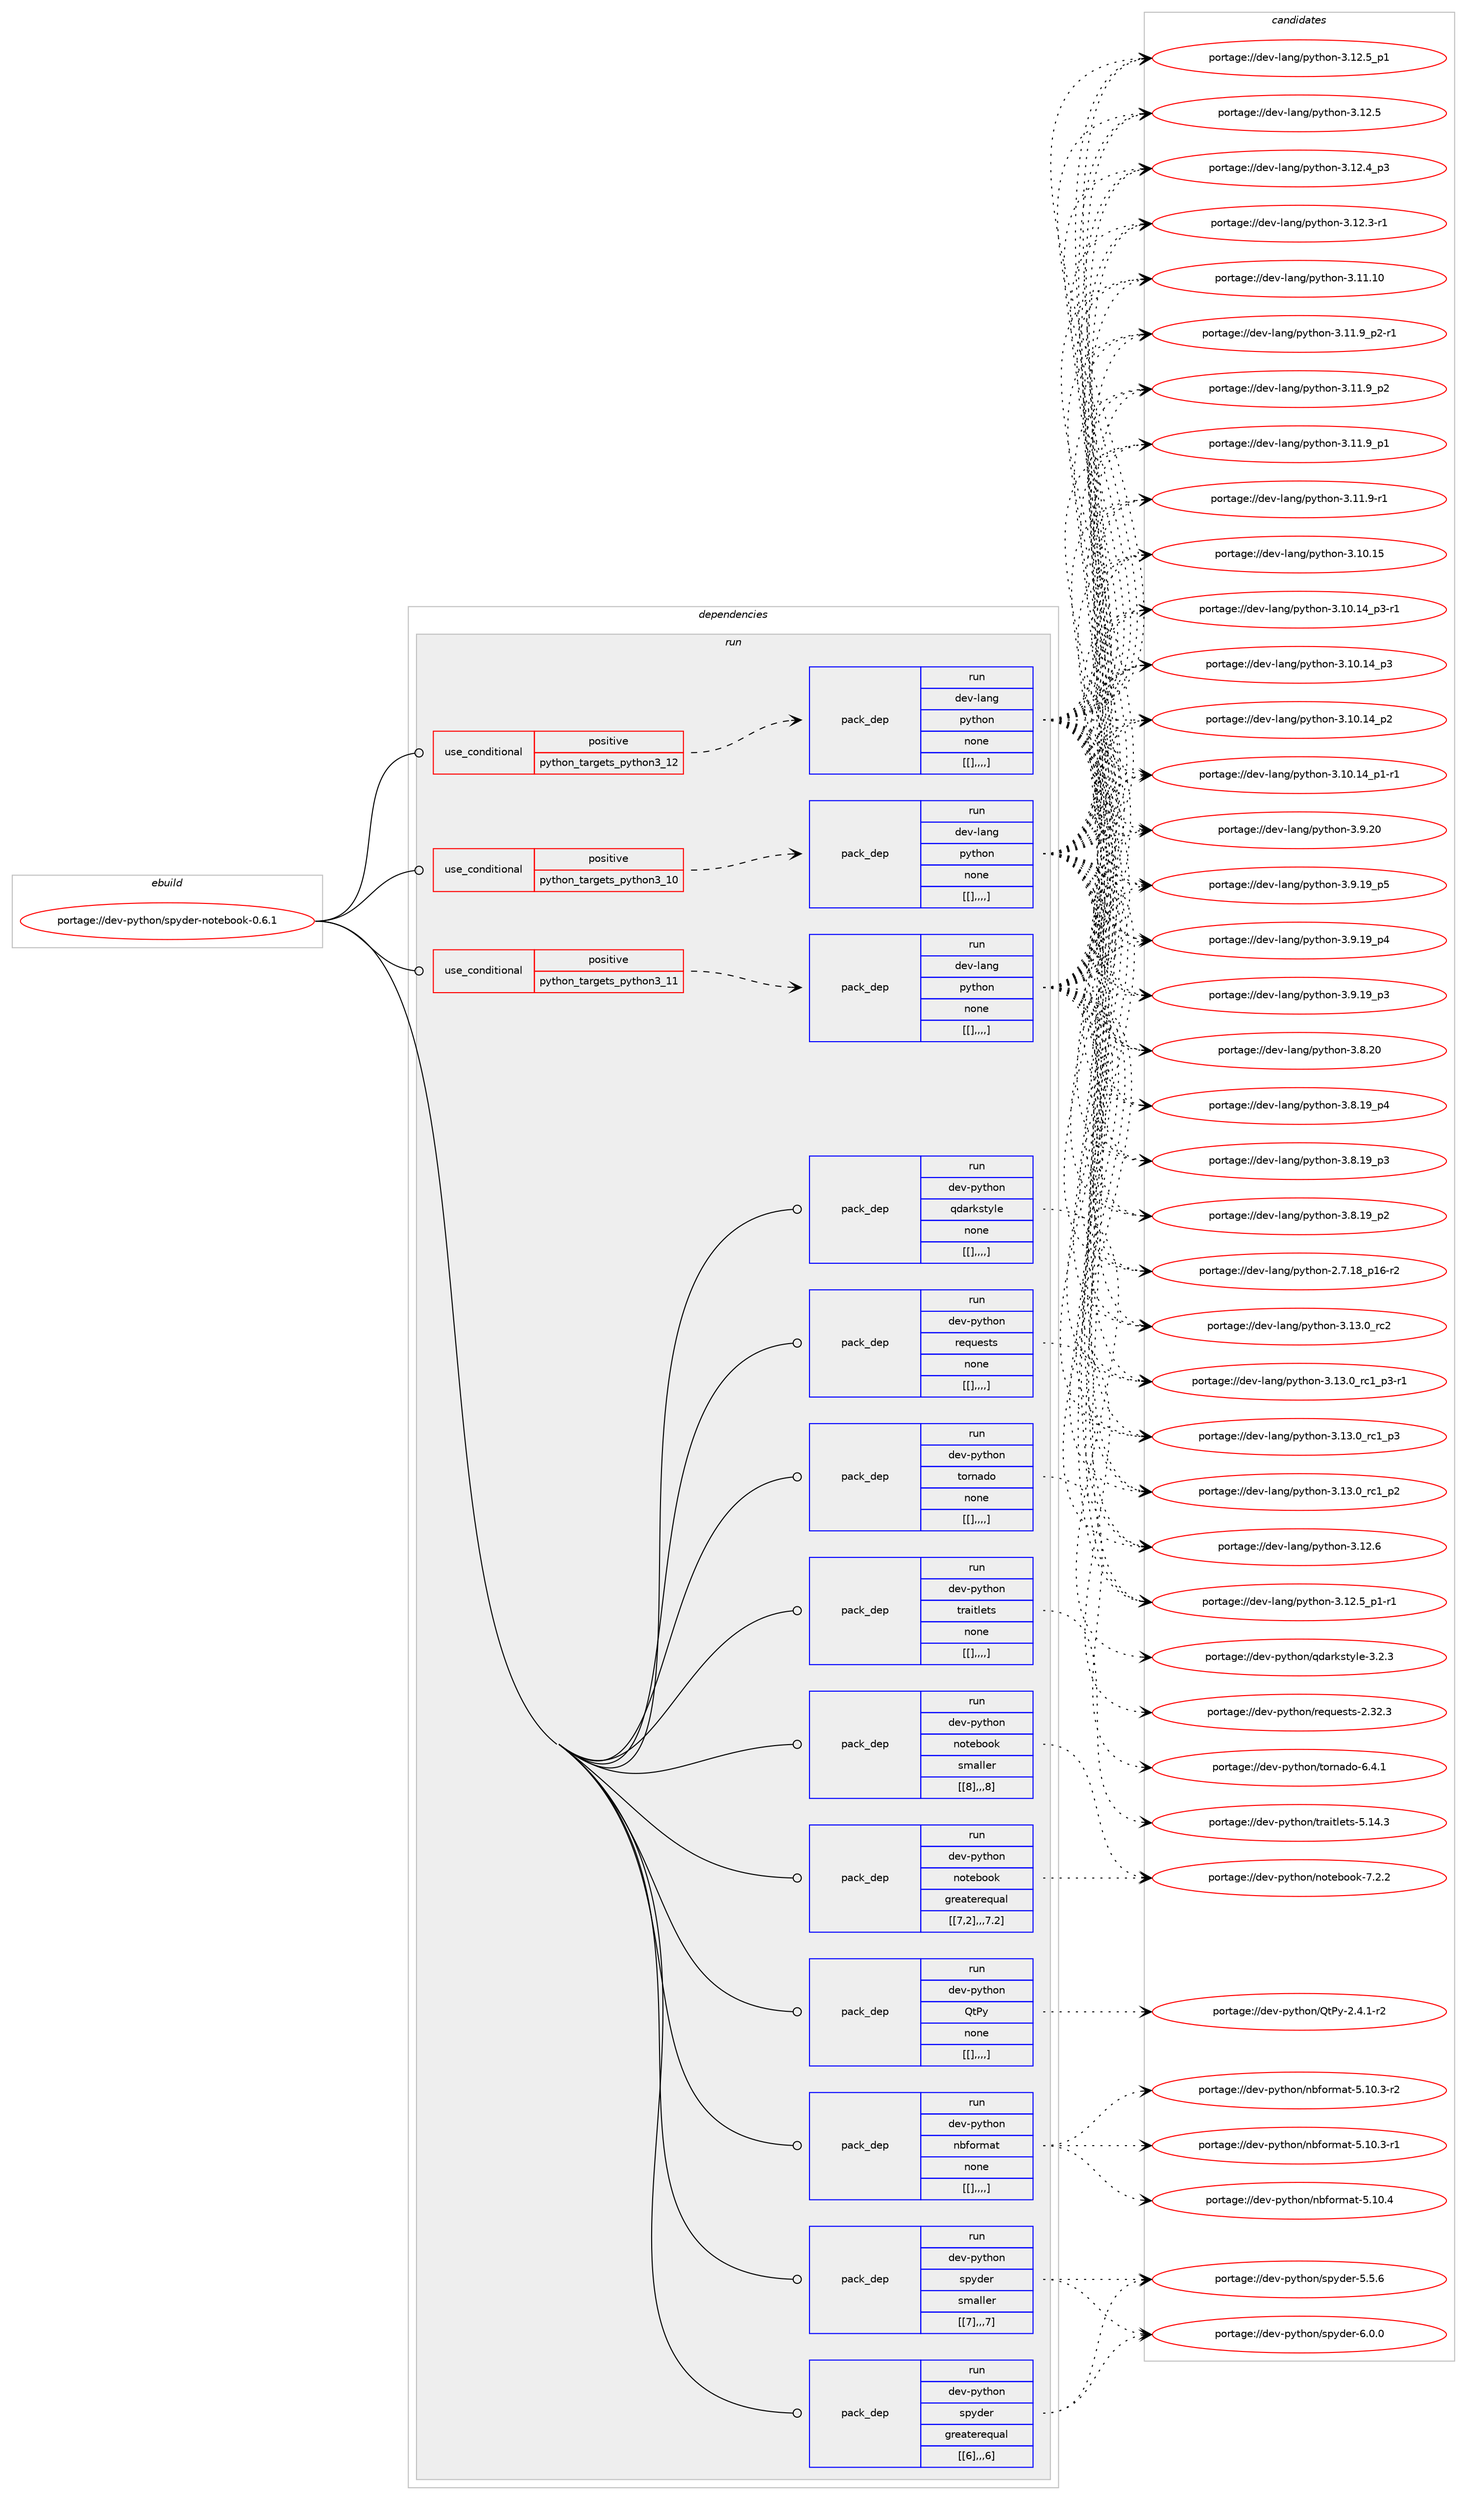 digraph prolog {

# *************
# Graph options
# *************

newrank=true;
concentrate=true;
compound=true;
graph [rankdir=LR,fontname=Helvetica,fontsize=10,ranksep=1.5];#, ranksep=2.5, nodesep=0.2];
edge  [arrowhead=vee];
node  [fontname=Helvetica,fontsize=10];

# **********
# The ebuild
# **********

subgraph cluster_leftcol {
color=gray;
label=<<i>ebuild</i>>;
id [label="portage://dev-python/spyder-notebook-0.6.1", color=red, width=4, href="../dev-python/spyder-notebook-0.6.1.svg"];
}

# ****************
# The dependencies
# ****************

subgraph cluster_midcol {
color=gray;
label=<<i>dependencies</i>>;
subgraph cluster_compile {
fillcolor="#eeeeee";
style=filled;
label=<<i>compile</i>>;
}
subgraph cluster_compileandrun {
fillcolor="#eeeeee";
style=filled;
label=<<i>compile and run</i>>;
}
subgraph cluster_run {
fillcolor="#eeeeee";
style=filled;
label=<<i>run</i>>;
subgraph cond41006 {
dependency166585 [label=<<TABLE BORDER="0" CELLBORDER="1" CELLSPACING="0" CELLPADDING="4"><TR><TD ROWSPAN="3" CELLPADDING="10">use_conditional</TD></TR><TR><TD>positive</TD></TR><TR><TD>python_targets_python3_10</TD></TR></TABLE>>, shape=none, color=red];
subgraph pack124318 {
dependency166586 [label=<<TABLE BORDER="0" CELLBORDER="1" CELLSPACING="0" CELLPADDING="4" WIDTH="220"><TR><TD ROWSPAN="6" CELLPADDING="30">pack_dep</TD></TR><TR><TD WIDTH="110">run</TD></TR><TR><TD>dev-lang</TD></TR><TR><TD>python</TD></TR><TR><TD>none</TD></TR><TR><TD>[[],,,,]</TD></TR></TABLE>>, shape=none, color=blue];
}
dependency166585:e -> dependency166586:w [weight=20,style="dashed",arrowhead="vee"];
}
id:e -> dependency166585:w [weight=20,style="solid",arrowhead="odot"];
subgraph cond41007 {
dependency166587 [label=<<TABLE BORDER="0" CELLBORDER="1" CELLSPACING="0" CELLPADDING="4"><TR><TD ROWSPAN="3" CELLPADDING="10">use_conditional</TD></TR><TR><TD>positive</TD></TR><TR><TD>python_targets_python3_11</TD></TR></TABLE>>, shape=none, color=red];
subgraph pack124319 {
dependency166588 [label=<<TABLE BORDER="0" CELLBORDER="1" CELLSPACING="0" CELLPADDING="4" WIDTH="220"><TR><TD ROWSPAN="6" CELLPADDING="30">pack_dep</TD></TR><TR><TD WIDTH="110">run</TD></TR><TR><TD>dev-lang</TD></TR><TR><TD>python</TD></TR><TR><TD>none</TD></TR><TR><TD>[[],,,,]</TD></TR></TABLE>>, shape=none, color=blue];
}
dependency166587:e -> dependency166588:w [weight=20,style="dashed",arrowhead="vee"];
}
id:e -> dependency166587:w [weight=20,style="solid",arrowhead="odot"];
subgraph cond41008 {
dependency166589 [label=<<TABLE BORDER="0" CELLBORDER="1" CELLSPACING="0" CELLPADDING="4"><TR><TD ROWSPAN="3" CELLPADDING="10">use_conditional</TD></TR><TR><TD>positive</TD></TR><TR><TD>python_targets_python3_12</TD></TR></TABLE>>, shape=none, color=red];
subgraph pack124320 {
dependency166590 [label=<<TABLE BORDER="0" CELLBORDER="1" CELLSPACING="0" CELLPADDING="4" WIDTH="220"><TR><TD ROWSPAN="6" CELLPADDING="30">pack_dep</TD></TR><TR><TD WIDTH="110">run</TD></TR><TR><TD>dev-lang</TD></TR><TR><TD>python</TD></TR><TR><TD>none</TD></TR><TR><TD>[[],,,,]</TD></TR></TABLE>>, shape=none, color=blue];
}
dependency166589:e -> dependency166590:w [weight=20,style="dashed",arrowhead="vee"];
}
id:e -> dependency166589:w [weight=20,style="solid",arrowhead="odot"];
subgraph pack124321 {
dependency166591 [label=<<TABLE BORDER="0" CELLBORDER="1" CELLSPACING="0" CELLPADDING="4" WIDTH="220"><TR><TD ROWSPAN="6" CELLPADDING="30">pack_dep</TD></TR><TR><TD WIDTH="110">run</TD></TR><TR><TD>dev-python</TD></TR><TR><TD>QtPy</TD></TR><TR><TD>none</TD></TR><TR><TD>[[],,,,]</TD></TR></TABLE>>, shape=none, color=blue];
}
id:e -> dependency166591:w [weight=20,style="solid",arrowhead="odot"];
subgraph pack124322 {
dependency166592 [label=<<TABLE BORDER="0" CELLBORDER="1" CELLSPACING="0" CELLPADDING="4" WIDTH="220"><TR><TD ROWSPAN="6" CELLPADDING="30">pack_dep</TD></TR><TR><TD WIDTH="110">run</TD></TR><TR><TD>dev-python</TD></TR><TR><TD>nbformat</TD></TR><TR><TD>none</TD></TR><TR><TD>[[],,,,]</TD></TR></TABLE>>, shape=none, color=blue];
}
id:e -> dependency166592:w [weight=20,style="solid",arrowhead="odot"];
subgraph pack124323 {
dependency166593 [label=<<TABLE BORDER="0" CELLBORDER="1" CELLSPACING="0" CELLPADDING="4" WIDTH="220"><TR><TD ROWSPAN="6" CELLPADDING="30">pack_dep</TD></TR><TR><TD WIDTH="110">run</TD></TR><TR><TD>dev-python</TD></TR><TR><TD>notebook</TD></TR><TR><TD>greaterequal</TD></TR><TR><TD>[[7,2],,,7.2]</TD></TR></TABLE>>, shape=none, color=blue];
}
id:e -> dependency166593:w [weight=20,style="solid",arrowhead="odot"];
subgraph pack124324 {
dependency166594 [label=<<TABLE BORDER="0" CELLBORDER="1" CELLSPACING="0" CELLPADDING="4" WIDTH="220"><TR><TD ROWSPAN="6" CELLPADDING="30">pack_dep</TD></TR><TR><TD WIDTH="110">run</TD></TR><TR><TD>dev-python</TD></TR><TR><TD>notebook</TD></TR><TR><TD>smaller</TD></TR><TR><TD>[[8],,,8]</TD></TR></TABLE>>, shape=none, color=blue];
}
id:e -> dependency166594:w [weight=20,style="solid",arrowhead="odot"];
subgraph pack124325 {
dependency166595 [label=<<TABLE BORDER="0" CELLBORDER="1" CELLSPACING="0" CELLPADDING="4" WIDTH="220"><TR><TD ROWSPAN="6" CELLPADDING="30">pack_dep</TD></TR><TR><TD WIDTH="110">run</TD></TR><TR><TD>dev-python</TD></TR><TR><TD>qdarkstyle</TD></TR><TR><TD>none</TD></TR><TR><TD>[[],,,,]</TD></TR></TABLE>>, shape=none, color=blue];
}
id:e -> dependency166595:w [weight=20,style="solid",arrowhead="odot"];
subgraph pack124326 {
dependency166596 [label=<<TABLE BORDER="0" CELLBORDER="1" CELLSPACING="0" CELLPADDING="4" WIDTH="220"><TR><TD ROWSPAN="6" CELLPADDING="30">pack_dep</TD></TR><TR><TD WIDTH="110">run</TD></TR><TR><TD>dev-python</TD></TR><TR><TD>requests</TD></TR><TR><TD>none</TD></TR><TR><TD>[[],,,,]</TD></TR></TABLE>>, shape=none, color=blue];
}
id:e -> dependency166596:w [weight=20,style="solid",arrowhead="odot"];
subgraph pack124327 {
dependency166597 [label=<<TABLE BORDER="0" CELLBORDER="1" CELLSPACING="0" CELLPADDING="4" WIDTH="220"><TR><TD ROWSPAN="6" CELLPADDING="30">pack_dep</TD></TR><TR><TD WIDTH="110">run</TD></TR><TR><TD>dev-python</TD></TR><TR><TD>spyder</TD></TR><TR><TD>greaterequal</TD></TR><TR><TD>[[6],,,6]</TD></TR></TABLE>>, shape=none, color=blue];
}
id:e -> dependency166597:w [weight=20,style="solid",arrowhead="odot"];
subgraph pack124328 {
dependency166598 [label=<<TABLE BORDER="0" CELLBORDER="1" CELLSPACING="0" CELLPADDING="4" WIDTH="220"><TR><TD ROWSPAN="6" CELLPADDING="30">pack_dep</TD></TR><TR><TD WIDTH="110">run</TD></TR><TR><TD>dev-python</TD></TR><TR><TD>spyder</TD></TR><TR><TD>smaller</TD></TR><TR><TD>[[7],,,7]</TD></TR></TABLE>>, shape=none, color=blue];
}
id:e -> dependency166598:w [weight=20,style="solid",arrowhead="odot"];
subgraph pack124329 {
dependency166599 [label=<<TABLE BORDER="0" CELLBORDER="1" CELLSPACING="0" CELLPADDING="4" WIDTH="220"><TR><TD ROWSPAN="6" CELLPADDING="30">pack_dep</TD></TR><TR><TD WIDTH="110">run</TD></TR><TR><TD>dev-python</TD></TR><TR><TD>tornado</TD></TR><TR><TD>none</TD></TR><TR><TD>[[],,,,]</TD></TR></TABLE>>, shape=none, color=blue];
}
id:e -> dependency166599:w [weight=20,style="solid",arrowhead="odot"];
subgraph pack124330 {
dependency166600 [label=<<TABLE BORDER="0" CELLBORDER="1" CELLSPACING="0" CELLPADDING="4" WIDTH="220"><TR><TD ROWSPAN="6" CELLPADDING="30">pack_dep</TD></TR><TR><TD WIDTH="110">run</TD></TR><TR><TD>dev-python</TD></TR><TR><TD>traitlets</TD></TR><TR><TD>none</TD></TR><TR><TD>[[],,,,]</TD></TR></TABLE>>, shape=none, color=blue];
}
id:e -> dependency166600:w [weight=20,style="solid",arrowhead="odot"];
}
}

# **************
# The candidates
# **************

subgraph cluster_choices {
rank=same;
color=gray;
label=<<i>candidates</i>>;

subgraph choice124318 {
color=black;
nodesep=1;
choice10010111845108971101034711212111610411111045514649514648951149950 [label="portage://dev-lang/python-3.13.0_rc2", color=red, width=4,href="../dev-lang/python-3.13.0_rc2.svg"];
choice1001011184510897110103471121211161041111104551464951464895114994995112514511449 [label="portage://dev-lang/python-3.13.0_rc1_p3-r1", color=red, width=4,href="../dev-lang/python-3.13.0_rc1_p3-r1.svg"];
choice100101118451089711010347112121116104111110455146495146489511499499511251 [label="portage://dev-lang/python-3.13.0_rc1_p3", color=red, width=4,href="../dev-lang/python-3.13.0_rc1_p3.svg"];
choice100101118451089711010347112121116104111110455146495146489511499499511250 [label="portage://dev-lang/python-3.13.0_rc1_p2", color=red, width=4,href="../dev-lang/python-3.13.0_rc1_p2.svg"];
choice10010111845108971101034711212111610411111045514649504654 [label="portage://dev-lang/python-3.12.6", color=red, width=4,href="../dev-lang/python-3.12.6.svg"];
choice1001011184510897110103471121211161041111104551464950465395112494511449 [label="portage://dev-lang/python-3.12.5_p1-r1", color=red, width=4,href="../dev-lang/python-3.12.5_p1-r1.svg"];
choice100101118451089711010347112121116104111110455146495046539511249 [label="portage://dev-lang/python-3.12.5_p1", color=red, width=4,href="../dev-lang/python-3.12.5_p1.svg"];
choice10010111845108971101034711212111610411111045514649504653 [label="portage://dev-lang/python-3.12.5", color=red, width=4,href="../dev-lang/python-3.12.5.svg"];
choice100101118451089711010347112121116104111110455146495046529511251 [label="portage://dev-lang/python-3.12.4_p3", color=red, width=4,href="../dev-lang/python-3.12.4_p3.svg"];
choice100101118451089711010347112121116104111110455146495046514511449 [label="portage://dev-lang/python-3.12.3-r1", color=red, width=4,href="../dev-lang/python-3.12.3-r1.svg"];
choice1001011184510897110103471121211161041111104551464949464948 [label="portage://dev-lang/python-3.11.10", color=red, width=4,href="../dev-lang/python-3.11.10.svg"];
choice1001011184510897110103471121211161041111104551464949465795112504511449 [label="portage://dev-lang/python-3.11.9_p2-r1", color=red, width=4,href="../dev-lang/python-3.11.9_p2-r1.svg"];
choice100101118451089711010347112121116104111110455146494946579511250 [label="portage://dev-lang/python-3.11.9_p2", color=red, width=4,href="../dev-lang/python-3.11.9_p2.svg"];
choice100101118451089711010347112121116104111110455146494946579511249 [label="portage://dev-lang/python-3.11.9_p1", color=red, width=4,href="../dev-lang/python-3.11.9_p1.svg"];
choice100101118451089711010347112121116104111110455146494946574511449 [label="portage://dev-lang/python-3.11.9-r1", color=red, width=4,href="../dev-lang/python-3.11.9-r1.svg"];
choice1001011184510897110103471121211161041111104551464948464953 [label="portage://dev-lang/python-3.10.15", color=red, width=4,href="../dev-lang/python-3.10.15.svg"];
choice100101118451089711010347112121116104111110455146494846495295112514511449 [label="portage://dev-lang/python-3.10.14_p3-r1", color=red, width=4,href="../dev-lang/python-3.10.14_p3-r1.svg"];
choice10010111845108971101034711212111610411111045514649484649529511251 [label="portage://dev-lang/python-3.10.14_p3", color=red, width=4,href="../dev-lang/python-3.10.14_p3.svg"];
choice10010111845108971101034711212111610411111045514649484649529511250 [label="portage://dev-lang/python-3.10.14_p2", color=red, width=4,href="../dev-lang/python-3.10.14_p2.svg"];
choice100101118451089711010347112121116104111110455146494846495295112494511449 [label="portage://dev-lang/python-3.10.14_p1-r1", color=red, width=4,href="../dev-lang/python-3.10.14_p1-r1.svg"];
choice10010111845108971101034711212111610411111045514657465048 [label="portage://dev-lang/python-3.9.20", color=red, width=4,href="../dev-lang/python-3.9.20.svg"];
choice100101118451089711010347112121116104111110455146574649579511253 [label="portage://dev-lang/python-3.9.19_p5", color=red, width=4,href="../dev-lang/python-3.9.19_p5.svg"];
choice100101118451089711010347112121116104111110455146574649579511252 [label="portage://dev-lang/python-3.9.19_p4", color=red, width=4,href="../dev-lang/python-3.9.19_p4.svg"];
choice100101118451089711010347112121116104111110455146574649579511251 [label="portage://dev-lang/python-3.9.19_p3", color=red, width=4,href="../dev-lang/python-3.9.19_p3.svg"];
choice10010111845108971101034711212111610411111045514656465048 [label="portage://dev-lang/python-3.8.20", color=red, width=4,href="../dev-lang/python-3.8.20.svg"];
choice100101118451089711010347112121116104111110455146564649579511252 [label="portage://dev-lang/python-3.8.19_p4", color=red, width=4,href="../dev-lang/python-3.8.19_p4.svg"];
choice100101118451089711010347112121116104111110455146564649579511251 [label="portage://dev-lang/python-3.8.19_p3", color=red, width=4,href="../dev-lang/python-3.8.19_p3.svg"];
choice100101118451089711010347112121116104111110455146564649579511250 [label="portage://dev-lang/python-3.8.19_p2", color=red, width=4,href="../dev-lang/python-3.8.19_p2.svg"];
choice100101118451089711010347112121116104111110455046554649569511249544511450 [label="portage://dev-lang/python-2.7.18_p16-r2", color=red, width=4,href="../dev-lang/python-2.7.18_p16-r2.svg"];
dependency166586:e -> choice10010111845108971101034711212111610411111045514649514648951149950:w [style=dotted,weight="100"];
dependency166586:e -> choice1001011184510897110103471121211161041111104551464951464895114994995112514511449:w [style=dotted,weight="100"];
dependency166586:e -> choice100101118451089711010347112121116104111110455146495146489511499499511251:w [style=dotted,weight="100"];
dependency166586:e -> choice100101118451089711010347112121116104111110455146495146489511499499511250:w [style=dotted,weight="100"];
dependency166586:e -> choice10010111845108971101034711212111610411111045514649504654:w [style=dotted,weight="100"];
dependency166586:e -> choice1001011184510897110103471121211161041111104551464950465395112494511449:w [style=dotted,weight="100"];
dependency166586:e -> choice100101118451089711010347112121116104111110455146495046539511249:w [style=dotted,weight="100"];
dependency166586:e -> choice10010111845108971101034711212111610411111045514649504653:w [style=dotted,weight="100"];
dependency166586:e -> choice100101118451089711010347112121116104111110455146495046529511251:w [style=dotted,weight="100"];
dependency166586:e -> choice100101118451089711010347112121116104111110455146495046514511449:w [style=dotted,weight="100"];
dependency166586:e -> choice1001011184510897110103471121211161041111104551464949464948:w [style=dotted,weight="100"];
dependency166586:e -> choice1001011184510897110103471121211161041111104551464949465795112504511449:w [style=dotted,weight="100"];
dependency166586:e -> choice100101118451089711010347112121116104111110455146494946579511250:w [style=dotted,weight="100"];
dependency166586:e -> choice100101118451089711010347112121116104111110455146494946579511249:w [style=dotted,weight="100"];
dependency166586:e -> choice100101118451089711010347112121116104111110455146494946574511449:w [style=dotted,weight="100"];
dependency166586:e -> choice1001011184510897110103471121211161041111104551464948464953:w [style=dotted,weight="100"];
dependency166586:e -> choice100101118451089711010347112121116104111110455146494846495295112514511449:w [style=dotted,weight="100"];
dependency166586:e -> choice10010111845108971101034711212111610411111045514649484649529511251:w [style=dotted,weight="100"];
dependency166586:e -> choice10010111845108971101034711212111610411111045514649484649529511250:w [style=dotted,weight="100"];
dependency166586:e -> choice100101118451089711010347112121116104111110455146494846495295112494511449:w [style=dotted,weight="100"];
dependency166586:e -> choice10010111845108971101034711212111610411111045514657465048:w [style=dotted,weight="100"];
dependency166586:e -> choice100101118451089711010347112121116104111110455146574649579511253:w [style=dotted,weight="100"];
dependency166586:e -> choice100101118451089711010347112121116104111110455146574649579511252:w [style=dotted,weight="100"];
dependency166586:e -> choice100101118451089711010347112121116104111110455146574649579511251:w [style=dotted,weight="100"];
dependency166586:e -> choice10010111845108971101034711212111610411111045514656465048:w [style=dotted,weight="100"];
dependency166586:e -> choice100101118451089711010347112121116104111110455146564649579511252:w [style=dotted,weight="100"];
dependency166586:e -> choice100101118451089711010347112121116104111110455146564649579511251:w [style=dotted,weight="100"];
dependency166586:e -> choice100101118451089711010347112121116104111110455146564649579511250:w [style=dotted,weight="100"];
dependency166586:e -> choice100101118451089711010347112121116104111110455046554649569511249544511450:w [style=dotted,weight="100"];
}
subgraph choice124319 {
color=black;
nodesep=1;
choice10010111845108971101034711212111610411111045514649514648951149950 [label="portage://dev-lang/python-3.13.0_rc2", color=red, width=4,href="../dev-lang/python-3.13.0_rc2.svg"];
choice1001011184510897110103471121211161041111104551464951464895114994995112514511449 [label="portage://dev-lang/python-3.13.0_rc1_p3-r1", color=red, width=4,href="../dev-lang/python-3.13.0_rc1_p3-r1.svg"];
choice100101118451089711010347112121116104111110455146495146489511499499511251 [label="portage://dev-lang/python-3.13.0_rc1_p3", color=red, width=4,href="../dev-lang/python-3.13.0_rc1_p3.svg"];
choice100101118451089711010347112121116104111110455146495146489511499499511250 [label="portage://dev-lang/python-3.13.0_rc1_p2", color=red, width=4,href="../dev-lang/python-3.13.0_rc1_p2.svg"];
choice10010111845108971101034711212111610411111045514649504654 [label="portage://dev-lang/python-3.12.6", color=red, width=4,href="../dev-lang/python-3.12.6.svg"];
choice1001011184510897110103471121211161041111104551464950465395112494511449 [label="portage://dev-lang/python-3.12.5_p1-r1", color=red, width=4,href="../dev-lang/python-3.12.5_p1-r1.svg"];
choice100101118451089711010347112121116104111110455146495046539511249 [label="portage://dev-lang/python-3.12.5_p1", color=red, width=4,href="../dev-lang/python-3.12.5_p1.svg"];
choice10010111845108971101034711212111610411111045514649504653 [label="portage://dev-lang/python-3.12.5", color=red, width=4,href="../dev-lang/python-3.12.5.svg"];
choice100101118451089711010347112121116104111110455146495046529511251 [label="portage://dev-lang/python-3.12.4_p3", color=red, width=4,href="../dev-lang/python-3.12.4_p3.svg"];
choice100101118451089711010347112121116104111110455146495046514511449 [label="portage://dev-lang/python-3.12.3-r1", color=red, width=4,href="../dev-lang/python-3.12.3-r1.svg"];
choice1001011184510897110103471121211161041111104551464949464948 [label="portage://dev-lang/python-3.11.10", color=red, width=4,href="../dev-lang/python-3.11.10.svg"];
choice1001011184510897110103471121211161041111104551464949465795112504511449 [label="portage://dev-lang/python-3.11.9_p2-r1", color=red, width=4,href="../dev-lang/python-3.11.9_p2-r1.svg"];
choice100101118451089711010347112121116104111110455146494946579511250 [label="portage://dev-lang/python-3.11.9_p2", color=red, width=4,href="../dev-lang/python-3.11.9_p2.svg"];
choice100101118451089711010347112121116104111110455146494946579511249 [label="portage://dev-lang/python-3.11.9_p1", color=red, width=4,href="../dev-lang/python-3.11.9_p1.svg"];
choice100101118451089711010347112121116104111110455146494946574511449 [label="portage://dev-lang/python-3.11.9-r1", color=red, width=4,href="../dev-lang/python-3.11.9-r1.svg"];
choice1001011184510897110103471121211161041111104551464948464953 [label="portage://dev-lang/python-3.10.15", color=red, width=4,href="../dev-lang/python-3.10.15.svg"];
choice100101118451089711010347112121116104111110455146494846495295112514511449 [label="portage://dev-lang/python-3.10.14_p3-r1", color=red, width=4,href="../dev-lang/python-3.10.14_p3-r1.svg"];
choice10010111845108971101034711212111610411111045514649484649529511251 [label="portage://dev-lang/python-3.10.14_p3", color=red, width=4,href="../dev-lang/python-3.10.14_p3.svg"];
choice10010111845108971101034711212111610411111045514649484649529511250 [label="portage://dev-lang/python-3.10.14_p2", color=red, width=4,href="../dev-lang/python-3.10.14_p2.svg"];
choice100101118451089711010347112121116104111110455146494846495295112494511449 [label="portage://dev-lang/python-3.10.14_p1-r1", color=red, width=4,href="../dev-lang/python-3.10.14_p1-r1.svg"];
choice10010111845108971101034711212111610411111045514657465048 [label="portage://dev-lang/python-3.9.20", color=red, width=4,href="../dev-lang/python-3.9.20.svg"];
choice100101118451089711010347112121116104111110455146574649579511253 [label="portage://dev-lang/python-3.9.19_p5", color=red, width=4,href="../dev-lang/python-3.9.19_p5.svg"];
choice100101118451089711010347112121116104111110455146574649579511252 [label="portage://dev-lang/python-3.9.19_p4", color=red, width=4,href="../dev-lang/python-3.9.19_p4.svg"];
choice100101118451089711010347112121116104111110455146574649579511251 [label="portage://dev-lang/python-3.9.19_p3", color=red, width=4,href="../dev-lang/python-3.9.19_p3.svg"];
choice10010111845108971101034711212111610411111045514656465048 [label="portage://dev-lang/python-3.8.20", color=red, width=4,href="../dev-lang/python-3.8.20.svg"];
choice100101118451089711010347112121116104111110455146564649579511252 [label="portage://dev-lang/python-3.8.19_p4", color=red, width=4,href="../dev-lang/python-3.8.19_p4.svg"];
choice100101118451089711010347112121116104111110455146564649579511251 [label="portage://dev-lang/python-3.8.19_p3", color=red, width=4,href="../dev-lang/python-3.8.19_p3.svg"];
choice100101118451089711010347112121116104111110455146564649579511250 [label="portage://dev-lang/python-3.8.19_p2", color=red, width=4,href="../dev-lang/python-3.8.19_p2.svg"];
choice100101118451089711010347112121116104111110455046554649569511249544511450 [label="portage://dev-lang/python-2.7.18_p16-r2", color=red, width=4,href="../dev-lang/python-2.7.18_p16-r2.svg"];
dependency166588:e -> choice10010111845108971101034711212111610411111045514649514648951149950:w [style=dotted,weight="100"];
dependency166588:e -> choice1001011184510897110103471121211161041111104551464951464895114994995112514511449:w [style=dotted,weight="100"];
dependency166588:e -> choice100101118451089711010347112121116104111110455146495146489511499499511251:w [style=dotted,weight="100"];
dependency166588:e -> choice100101118451089711010347112121116104111110455146495146489511499499511250:w [style=dotted,weight="100"];
dependency166588:e -> choice10010111845108971101034711212111610411111045514649504654:w [style=dotted,weight="100"];
dependency166588:e -> choice1001011184510897110103471121211161041111104551464950465395112494511449:w [style=dotted,weight="100"];
dependency166588:e -> choice100101118451089711010347112121116104111110455146495046539511249:w [style=dotted,weight="100"];
dependency166588:e -> choice10010111845108971101034711212111610411111045514649504653:w [style=dotted,weight="100"];
dependency166588:e -> choice100101118451089711010347112121116104111110455146495046529511251:w [style=dotted,weight="100"];
dependency166588:e -> choice100101118451089711010347112121116104111110455146495046514511449:w [style=dotted,weight="100"];
dependency166588:e -> choice1001011184510897110103471121211161041111104551464949464948:w [style=dotted,weight="100"];
dependency166588:e -> choice1001011184510897110103471121211161041111104551464949465795112504511449:w [style=dotted,weight="100"];
dependency166588:e -> choice100101118451089711010347112121116104111110455146494946579511250:w [style=dotted,weight="100"];
dependency166588:e -> choice100101118451089711010347112121116104111110455146494946579511249:w [style=dotted,weight="100"];
dependency166588:e -> choice100101118451089711010347112121116104111110455146494946574511449:w [style=dotted,weight="100"];
dependency166588:e -> choice1001011184510897110103471121211161041111104551464948464953:w [style=dotted,weight="100"];
dependency166588:e -> choice100101118451089711010347112121116104111110455146494846495295112514511449:w [style=dotted,weight="100"];
dependency166588:e -> choice10010111845108971101034711212111610411111045514649484649529511251:w [style=dotted,weight="100"];
dependency166588:e -> choice10010111845108971101034711212111610411111045514649484649529511250:w [style=dotted,weight="100"];
dependency166588:e -> choice100101118451089711010347112121116104111110455146494846495295112494511449:w [style=dotted,weight="100"];
dependency166588:e -> choice10010111845108971101034711212111610411111045514657465048:w [style=dotted,weight="100"];
dependency166588:e -> choice100101118451089711010347112121116104111110455146574649579511253:w [style=dotted,weight="100"];
dependency166588:e -> choice100101118451089711010347112121116104111110455146574649579511252:w [style=dotted,weight="100"];
dependency166588:e -> choice100101118451089711010347112121116104111110455146574649579511251:w [style=dotted,weight="100"];
dependency166588:e -> choice10010111845108971101034711212111610411111045514656465048:w [style=dotted,weight="100"];
dependency166588:e -> choice100101118451089711010347112121116104111110455146564649579511252:w [style=dotted,weight="100"];
dependency166588:e -> choice100101118451089711010347112121116104111110455146564649579511251:w [style=dotted,weight="100"];
dependency166588:e -> choice100101118451089711010347112121116104111110455146564649579511250:w [style=dotted,weight="100"];
dependency166588:e -> choice100101118451089711010347112121116104111110455046554649569511249544511450:w [style=dotted,weight="100"];
}
subgraph choice124320 {
color=black;
nodesep=1;
choice10010111845108971101034711212111610411111045514649514648951149950 [label="portage://dev-lang/python-3.13.0_rc2", color=red, width=4,href="../dev-lang/python-3.13.0_rc2.svg"];
choice1001011184510897110103471121211161041111104551464951464895114994995112514511449 [label="portage://dev-lang/python-3.13.0_rc1_p3-r1", color=red, width=4,href="../dev-lang/python-3.13.0_rc1_p3-r1.svg"];
choice100101118451089711010347112121116104111110455146495146489511499499511251 [label="portage://dev-lang/python-3.13.0_rc1_p3", color=red, width=4,href="../dev-lang/python-3.13.0_rc1_p3.svg"];
choice100101118451089711010347112121116104111110455146495146489511499499511250 [label="portage://dev-lang/python-3.13.0_rc1_p2", color=red, width=4,href="../dev-lang/python-3.13.0_rc1_p2.svg"];
choice10010111845108971101034711212111610411111045514649504654 [label="portage://dev-lang/python-3.12.6", color=red, width=4,href="../dev-lang/python-3.12.6.svg"];
choice1001011184510897110103471121211161041111104551464950465395112494511449 [label="portage://dev-lang/python-3.12.5_p1-r1", color=red, width=4,href="../dev-lang/python-3.12.5_p1-r1.svg"];
choice100101118451089711010347112121116104111110455146495046539511249 [label="portage://dev-lang/python-3.12.5_p1", color=red, width=4,href="../dev-lang/python-3.12.5_p1.svg"];
choice10010111845108971101034711212111610411111045514649504653 [label="portage://dev-lang/python-3.12.5", color=red, width=4,href="../dev-lang/python-3.12.5.svg"];
choice100101118451089711010347112121116104111110455146495046529511251 [label="portage://dev-lang/python-3.12.4_p3", color=red, width=4,href="../dev-lang/python-3.12.4_p3.svg"];
choice100101118451089711010347112121116104111110455146495046514511449 [label="portage://dev-lang/python-3.12.3-r1", color=red, width=4,href="../dev-lang/python-3.12.3-r1.svg"];
choice1001011184510897110103471121211161041111104551464949464948 [label="portage://dev-lang/python-3.11.10", color=red, width=4,href="../dev-lang/python-3.11.10.svg"];
choice1001011184510897110103471121211161041111104551464949465795112504511449 [label="portage://dev-lang/python-3.11.9_p2-r1", color=red, width=4,href="../dev-lang/python-3.11.9_p2-r1.svg"];
choice100101118451089711010347112121116104111110455146494946579511250 [label="portage://dev-lang/python-3.11.9_p2", color=red, width=4,href="../dev-lang/python-3.11.9_p2.svg"];
choice100101118451089711010347112121116104111110455146494946579511249 [label="portage://dev-lang/python-3.11.9_p1", color=red, width=4,href="../dev-lang/python-3.11.9_p1.svg"];
choice100101118451089711010347112121116104111110455146494946574511449 [label="portage://dev-lang/python-3.11.9-r1", color=red, width=4,href="../dev-lang/python-3.11.9-r1.svg"];
choice1001011184510897110103471121211161041111104551464948464953 [label="portage://dev-lang/python-3.10.15", color=red, width=4,href="../dev-lang/python-3.10.15.svg"];
choice100101118451089711010347112121116104111110455146494846495295112514511449 [label="portage://dev-lang/python-3.10.14_p3-r1", color=red, width=4,href="../dev-lang/python-3.10.14_p3-r1.svg"];
choice10010111845108971101034711212111610411111045514649484649529511251 [label="portage://dev-lang/python-3.10.14_p3", color=red, width=4,href="../dev-lang/python-3.10.14_p3.svg"];
choice10010111845108971101034711212111610411111045514649484649529511250 [label="portage://dev-lang/python-3.10.14_p2", color=red, width=4,href="../dev-lang/python-3.10.14_p2.svg"];
choice100101118451089711010347112121116104111110455146494846495295112494511449 [label="portage://dev-lang/python-3.10.14_p1-r1", color=red, width=4,href="../dev-lang/python-3.10.14_p1-r1.svg"];
choice10010111845108971101034711212111610411111045514657465048 [label="portage://dev-lang/python-3.9.20", color=red, width=4,href="../dev-lang/python-3.9.20.svg"];
choice100101118451089711010347112121116104111110455146574649579511253 [label="portage://dev-lang/python-3.9.19_p5", color=red, width=4,href="../dev-lang/python-3.9.19_p5.svg"];
choice100101118451089711010347112121116104111110455146574649579511252 [label="portage://dev-lang/python-3.9.19_p4", color=red, width=4,href="../dev-lang/python-3.9.19_p4.svg"];
choice100101118451089711010347112121116104111110455146574649579511251 [label="portage://dev-lang/python-3.9.19_p3", color=red, width=4,href="../dev-lang/python-3.9.19_p3.svg"];
choice10010111845108971101034711212111610411111045514656465048 [label="portage://dev-lang/python-3.8.20", color=red, width=4,href="../dev-lang/python-3.8.20.svg"];
choice100101118451089711010347112121116104111110455146564649579511252 [label="portage://dev-lang/python-3.8.19_p4", color=red, width=4,href="../dev-lang/python-3.8.19_p4.svg"];
choice100101118451089711010347112121116104111110455146564649579511251 [label="portage://dev-lang/python-3.8.19_p3", color=red, width=4,href="../dev-lang/python-3.8.19_p3.svg"];
choice100101118451089711010347112121116104111110455146564649579511250 [label="portage://dev-lang/python-3.8.19_p2", color=red, width=4,href="../dev-lang/python-3.8.19_p2.svg"];
choice100101118451089711010347112121116104111110455046554649569511249544511450 [label="portage://dev-lang/python-2.7.18_p16-r2", color=red, width=4,href="../dev-lang/python-2.7.18_p16-r2.svg"];
dependency166590:e -> choice10010111845108971101034711212111610411111045514649514648951149950:w [style=dotted,weight="100"];
dependency166590:e -> choice1001011184510897110103471121211161041111104551464951464895114994995112514511449:w [style=dotted,weight="100"];
dependency166590:e -> choice100101118451089711010347112121116104111110455146495146489511499499511251:w [style=dotted,weight="100"];
dependency166590:e -> choice100101118451089711010347112121116104111110455146495146489511499499511250:w [style=dotted,weight="100"];
dependency166590:e -> choice10010111845108971101034711212111610411111045514649504654:w [style=dotted,weight="100"];
dependency166590:e -> choice1001011184510897110103471121211161041111104551464950465395112494511449:w [style=dotted,weight="100"];
dependency166590:e -> choice100101118451089711010347112121116104111110455146495046539511249:w [style=dotted,weight="100"];
dependency166590:e -> choice10010111845108971101034711212111610411111045514649504653:w [style=dotted,weight="100"];
dependency166590:e -> choice100101118451089711010347112121116104111110455146495046529511251:w [style=dotted,weight="100"];
dependency166590:e -> choice100101118451089711010347112121116104111110455146495046514511449:w [style=dotted,weight="100"];
dependency166590:e -> choice1001011184510897110103471121211161041111104551464949464948:w [style=dotted,weight="100"];
dependency166590:e -> choice1001011184510897110103471121211161041111104551464949465795112504511449:w [style=dotted,weight="100"];
dependency166590:e -> choice100101118451089711010347112121116104111110455146494946579511250:w [style=dotted,weight="100"];
dependency166590:e -> choice100101118451089711010347112121116104111110455146494946579511249:w [style=dotted,weight="100"];
dependency166590:e -> choice100101118451089711010347112121116104111110455146494946574511449:w [style=dotted,weight="100"];
dependency166590:e -> choice1001011184510897110103471121211161041111104551464948464953:w [style=dotted,weight="100"];
dependency166590:e -> choice100101118451089711010347112121116104111110455146494846495295112514511449:w [style=dotted,weight="100"];
dependency166590:e -> choice10010111845108971101034711212111610411111045514649484649529511251:w [style=dotted,weight="100"];
dependency166590:e -> choice10010111845108971101034711212111610411111045514649484649529511250:w [style=dotted,weight="100"];
dependency166590:e -> choice100101118451089711010347112121116104111110455146494846495295112494511449:w [style=dotted,weight="100"];
dependency166590:e -> choice10010111845108971101034711212111610411111045514657465048:w [style=dotted,weight="100"];
dependency166590:e -> choice100101118451089711010347112121116104111110455146574649579511253:w [style=dotted,weight="100"];
dependency166590:e -> choice100101118451089711010347112121116104111110455146574649579511252:w [style=dotted,weight="100"];
dependency166590:e -> choice100101118451089711010347112121116104111110455146574649579511251:w [style=dotted,weight="100"];
dependency166590:e -> choice10010111845108971101034711212111610411111045514656465048:w [style=dotted,weight="100"];
dependency166590:e -> choice100101118451089711010347112121116104111110455146564649579511252:w [style=dotted,weight="100"];
dependency166590:e -> choice100101118451089711010347112121116104111110455146564649579511251:w [style=dotted,weight="100"];
dependency166590:e -> choice100101118451089711010347112121116104111110455146564649579511250:w [style=dotted,weight="100"];
dependency166590:e -> choice100101118451089711010347112121116104111110455046554649569511249544511450:w [style=dotted,weight="100"];
}
subgraph choice124321 {
color=black;
nodesep=1;
choice100101118451121211161041111104781116801214550465246494511450 [label="portage://dev-python/QtPy-2.4.1-r2", color=red, width=4,href="../dev-python/QtPy-2.4.1-r2.svg"];
dependency166591:e -> choice100101118451121211161041111104781116801214550465246494511450:w [style=dotted,weight="100"];
}
subgraph choice124322 {
color=black;
nodesep=1;
choice1001011184511212111610411111047110981021111141099711645534649484652 [label="portage://dev-python/nbformat-5.10.4", color=red, width=4,href="../dev-python/nbformat-5.10.4.svg"];
choice10010111845112121116104111110471109810211111410997116455346494846514511450 [label="portage://dev-python/nbformat-5.10.3-r2", color=red, width=4,href="../dev-python/nbformat-5.10.3-r2.svg"];
choice10010111845112121116104111110471109810211111410997116455346494846514511449 [label="portage://dev-python/nbformat-5.10.3-r1", color=red, width=4,href="../dev-python/nbformat-5.10.3-r1.svg"];
dependency166592:e -> choice1001011184511212111610411111047110981021111141099711645534649484652:w [style=dotted,weight="100"];
dependency166592:e -> choice10010111845112121116104111110471109810211111410997116455346494846514511450:w [style=dotted,weight="100"];
dependency166592:e -> choice10010111845112121116104111110471109810211111410997116455346494846514511449:w [style=dotted,weight="100"];
}
subgraph choice124323 {
color=black;
nodesep=1;
choice100101118451121211161041111104711011111610198111111107455546504650 [label="portage://dev-python/notebook-7.2.2", color=red, width=4,href="../dev-python/notebook-7.2.2.svg"];
dependency166593:e -> choice100101118451121211161041111104711011111610198111111107455546504650:w [style=dotted,weight="100"];
}
subgraph choice124324 {
color=black;
nodesep=1;
choice100101118451121211161041111104711011111610198111111107455546504650 [label="portage://dev-python/notebook-7.2.2", color=red, width=4,href="../dev-python/notebook-7.2.2.svg"];
dependency166594:e -> choice100101118451121211161041111104711011111610198111111107455546504650:w [style=dotted,weight="100"];
}
subgraph choice124325 {
color=black;
nodesep=1;
choice100101118451121211161041111104711310097114107115116121108101455146504651 [label="portage://dev-python/qdarkstyle-3.2.3", color=red, width=4,href="../dev-python/qdarkstyle-3.2.3.svg"];
dependency166595:e -> choice100101118451121211161041111104711310097114107115116121108101455146504651:w [style=dotted,weight="100"];
}
subgraph choice124326 {
color=black;
nodesep=1;
choice100101118451121211161041111104711410111311710111511611545504651504651 [label="portage://dev-python/requests-2.32.3", color=red, width=4,href="../dev-python/requests-2.32.3.svg"];
dependency166596:e -> choice100101118451121211161041111104711410111311710111511611545504651504651:w [style=dotted,weight="100"];
}
subgraph choice124327 {
color=black;
nodesep=1;
choice1001011184511212111610411111047115112121100101114455446484648 [label="portage://dev-python/spyder-6.0.0", color=red, width=4,href="../dev-python/spyder-6.0.0.svg"];
choice1001011184511212111610411111047115112121100101114455346534654 [label="portage://dev-python/spyder-5.5.6", color=red, width=4,href="../dev-python/spyder-5.5.6.svg"];
dependency166597:e -> choice1001011184511212111610411111047115112121100101114455446484648:w [style=dotted,weight="100"];
dependency166597:e -> choice1001011184511212111610411111047115112121100101114455346534654:w [style=dotted,weight="100"];
}
subgraph choice124328 {
color=black;
nodesep=1;
choice1001011184511212111610411111047115112121100101114455446484648 [label="portage://dev-python/spyder-6.0.0", color=red, width=4,href="../dev-python/spyder-6.0.0.svg"];
choice1001011184511212111610411111047115112121100101114455346534654 [label="portage://dev-python/spyder-5.5.6", color=red, width=4,href="../dev-python/spyder-5.5.6.svg"];
dependency166598:e -> choice1001011184511212111610411111047115112121100101114455446484648:w [style=dotted,weight="100"];
dependency166598:e -> choice1001011184511212111610411111047115112121100101114455346534654:w [style=dotted,weight="100"];
}
subgraph choice124329 {
color=black;
nodesep=1;
choice100101118451121211161041111104711611111411097100111455446524649 [label="portage://dev-python/tornado-6.4.1", color=red, width=4,href="../dev-python/tornado-6.4.1.svg"];
dependency166599:e -> choice100101118451121211161041111104711611111411097100111455446524649:w [style=dotted,weight="100"];
}
subgraph choice124330 {
color=black;
nodesep=1;
choice10010111845112121116104111110471161149710511610810111611545534649524651 [label="portage://dev-python/traitlets-5.14.3", color=red, width=4,href="../dev-python/traitlets-5.14.3.svg"];
dependency166600:e -> choice10010111845112121116104111110471161149710511610810111611545534649524651:w [style=dotted,weight="100"];
}
}

}

